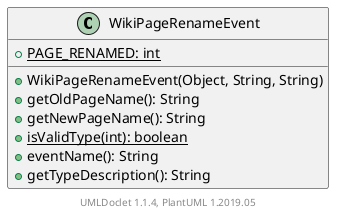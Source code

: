 @startuml

    class WikiPageRenameEvent [[WikiPageRenameEvent.html]] {
        {static} +PAGE_RENAMED: int
        +WikiPageRenameEvent(Object, String, String)
        +getOldPageName(): String
        +getNewPageName(): String
        {static} +isValidType(int): boolean
        +eventName(): String
        +getTypeDescription(): String
    }


    center footer UMLDoclet 1.1.4, PlantUML 1.2019.05
@enduml
